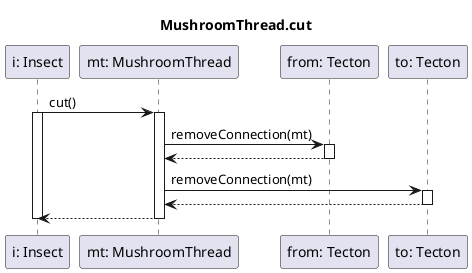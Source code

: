 @startuml Cut
title MushroomThread.cut

participant "i: Insect" as insect
participant "mt: MushroomThread" as mt
participant "from: Tecton" as from
participant "to: Tecton" as to


insect -> mt : cut()
activate insect
activate mt

mt -> from : removeConnection(mt)
activate from
from --> mt
deactivate from

mt -> to : removeConnection(mt)
activate to
to --> mt
deactivate to

insect <-- mt
deactivate mt
deactivate insect

@enduml